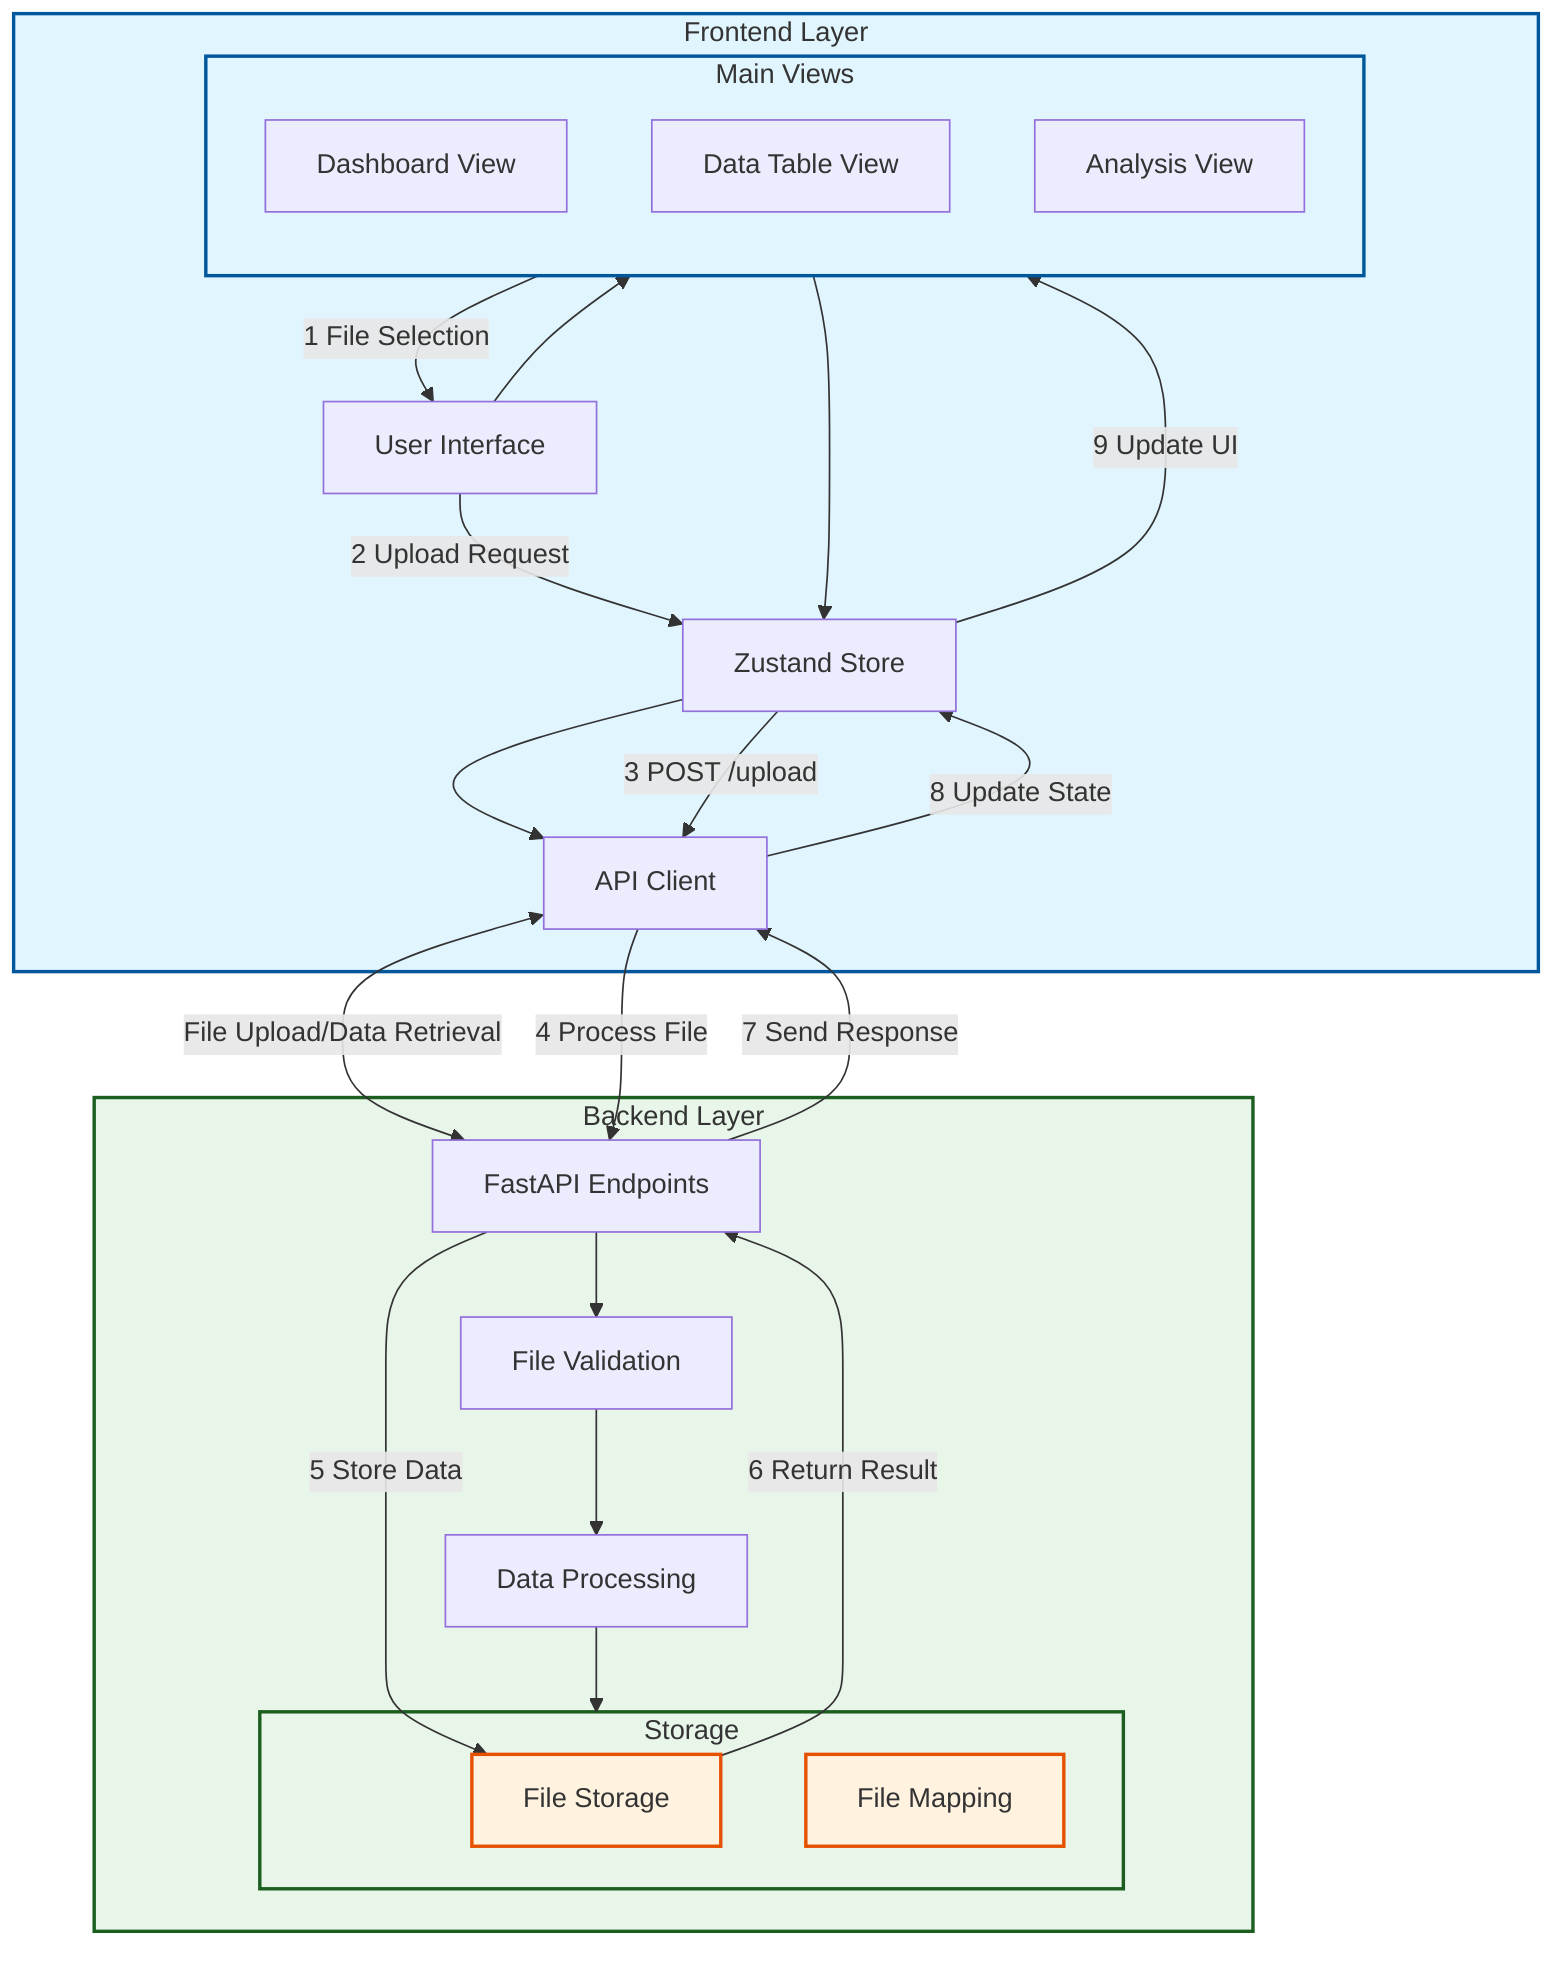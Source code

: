 flowchart TB
    %% Styling
    classDef frontendClass fill:#e1f5fe,stroke:#01579b,stroke-width:2px
    classDef backendClass fill:#e8f5e9,stroke:#1b5e20,stroke-width:2px
    classDef dataClass fill:#fff3e0,stroke:#e65100,stroke-width:2px

    %% Frontend Components
    subgraph Frontend["Frontend Layer"]
        direction TB
        UI["User Interface"]
        Store["Zustand Store"]
        API["API Client"]
        
        subgraph Views["Main Views"]
            direction TB
            Dashboard["Dashboard View"]
            DataTable["Data Table View"]
            Analysis["Analysis View"]
        end
    end

    %% Backend Components
    subgraph Backend["Backend Layer"]
        direction TB
        Endpoints["FastAPI Endpoints"]
        Validation["File Validation"]
        Processing["Data Processing"]
        
        subgraph Storage["Storage"]
            direction TB
            Files["File Storage"]
            Mapping["File Mapping"]
        end
    end

    %% Frontend Internal Flow
    UI --> Views
    Views --> Store
    Store --> API
    
    %% Backend Internal Flow
    Endpoints --> Validation
    Validation --> Processing
    Processing --> Storage
    
    %% Cross-Layer Communication
    API <--> |"File Upload/Data Retrieval"| Endpoints
    
    %% Main Data Operations
    Views -- "1 File Selection" --> UI
    UI -- "2 Upload Request" --> Store
    Store -- "3 POST /upload" --> API
    API -- "4 Process File" --> Endpoints
    Endpoints -- "5 Store Data" --> Files
    Files -- "6 Return Result" --> Endpoints
    Endpoints -- "7 Send Response" --> API
    API -- "8 Update State" --> Store
    Store -- "9 Update UI" --> Views

    %% Apply Styles
    class Frontend,Views frontendClass
    class Backend,Storage backendClass
    class Files,Mapping dataClass